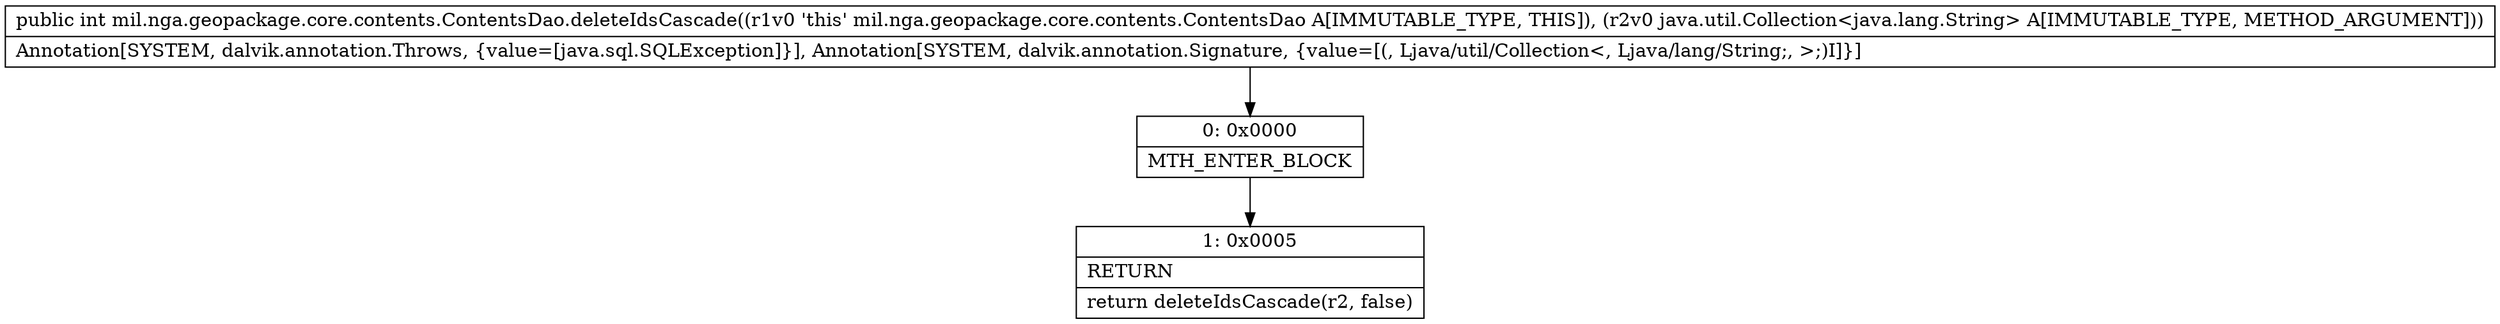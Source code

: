 digraph "CFG formil.nga.geopackage.core.contents.ContentsDao.deleteIdsCascade(Ljava\/util\/Collection;)I" {
Node_0 [shape=record,label="{0\:\ 0x0000|MTH_ENTER_BLOCK\l}"];
Node_1 [shape=record,label="{1\:\ 0x0005|RETURN\l|return deleteIdsCascade(r2, false)\l}"];
MethodNode[shape=record,label="{public int mil.nga.geopackage.core.contents.ContentsDao.deleteIdsCascade((r1v0 'this' mil.nga.geopackage.core.contents.ContentsDao A[IMMUTABLE_TYPE, THIS]), (r2v0 java.util.Collection\<java.lang.String\> A[IMMUTABLE_TYPE, METHOD_ARGUMENT]))  | Annotation[SYSTEM, dalvik.annotation.Throws, \{value=[java.sql.SQLException]\}], Annotation[SYSTEM, dalvik.annotation.Signature, \{value=[(, Ljava\/util\/Collection\<, Ljava\/lang\/String;, \>;)I]\}]\l}"];
MethodNode -> Node_0;
Node_0 -> Node_1;
}

